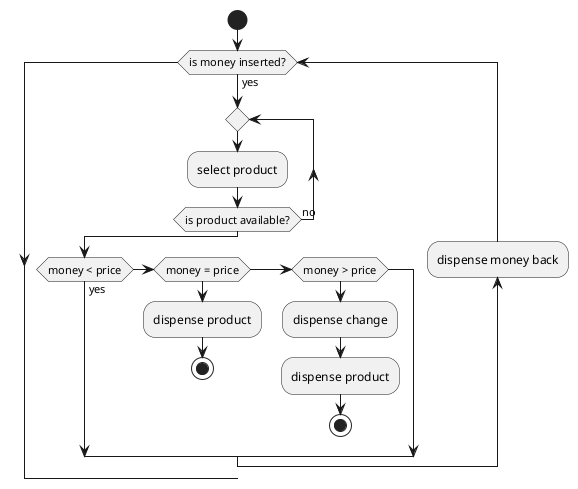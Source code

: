 @startuml

start

while (is money inserted?) is (yes)

    repeat
        :select product;
    repeat while (is product available?) is (no)

    if (money < price) then (yes)
    elseif (money = price)
        :dispense product;
        stop
    elseif (money > price)
        :dispense change;
        :dispense product;
        stop
    endif

    backward:dispense money back;

endwhile

@enduml
